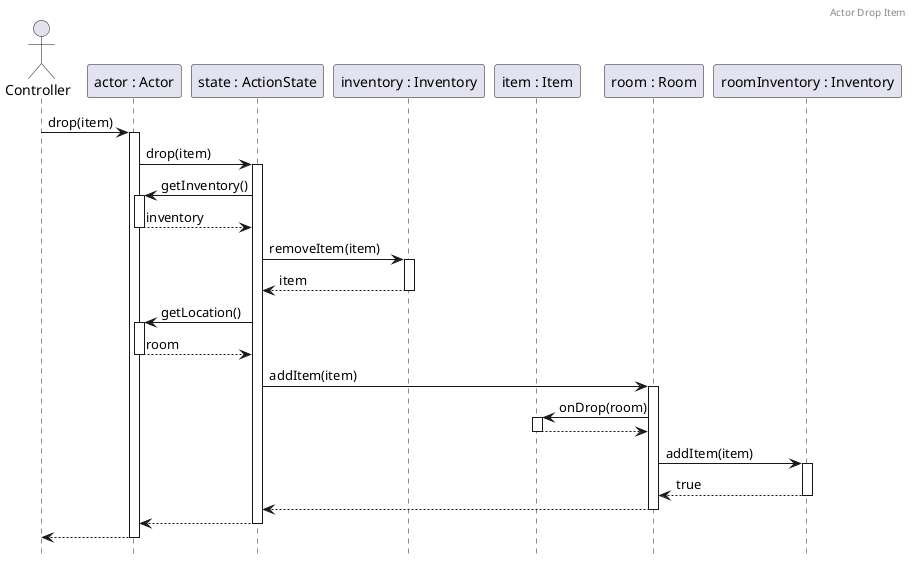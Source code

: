 @startuml ActorDropItem
header Actor Drop Item

hide footbox
autoactivate on

actor A as "Controller"
participant B as "actor : Actor"
participant C as "state : ActionState"
participant I as "inventory : Inventory"
participant D as "item : Item"
participant E as "room : Room"
participant F as "roomInventory : Inventory"

A -> B : drop(item)
B -> C : drop(item)
C -> B : getInventory()
return inventory
C -> I : removeItem(item)
return item
C -> B : getLocation()
return room
C -> E : addItem(item)
E -> D : onDrop(room)
return

E -> F : addItem(item)
return true
return
return
return

@enduml